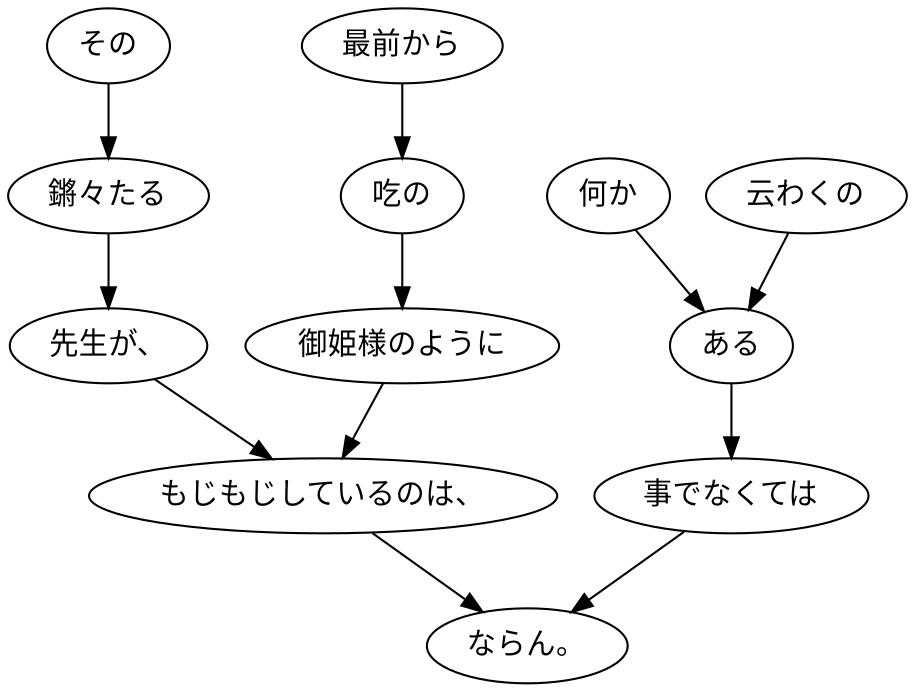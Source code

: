 digraph graph7247 {
	node0 [label="その"];
	node1 [label="鏘々たる"];
	node2 [label="先生が、"];
	node3 [label="最前から"];
	node4 [label="吃の"];
	node5 [label="御姫様のように"];
	node6 [label="もじもじしているのは、"];
	node7 [label="何か"];
	node8 [label="云わくの"];
	node9 [label="ある"];
	node10 [label="事でなくては"];
	node11 [label="ならん。"];
	node0 -> node1;
	node1 -> node2;
	node2 -> node6;
	node3 -> node4;
	node4 -> node5;
	node5 -> node6;
	node6 -> node11;
	node7 -> node9;
	node8 -> node9;
	node9 -> node10;
	node10 -> node11;
}
